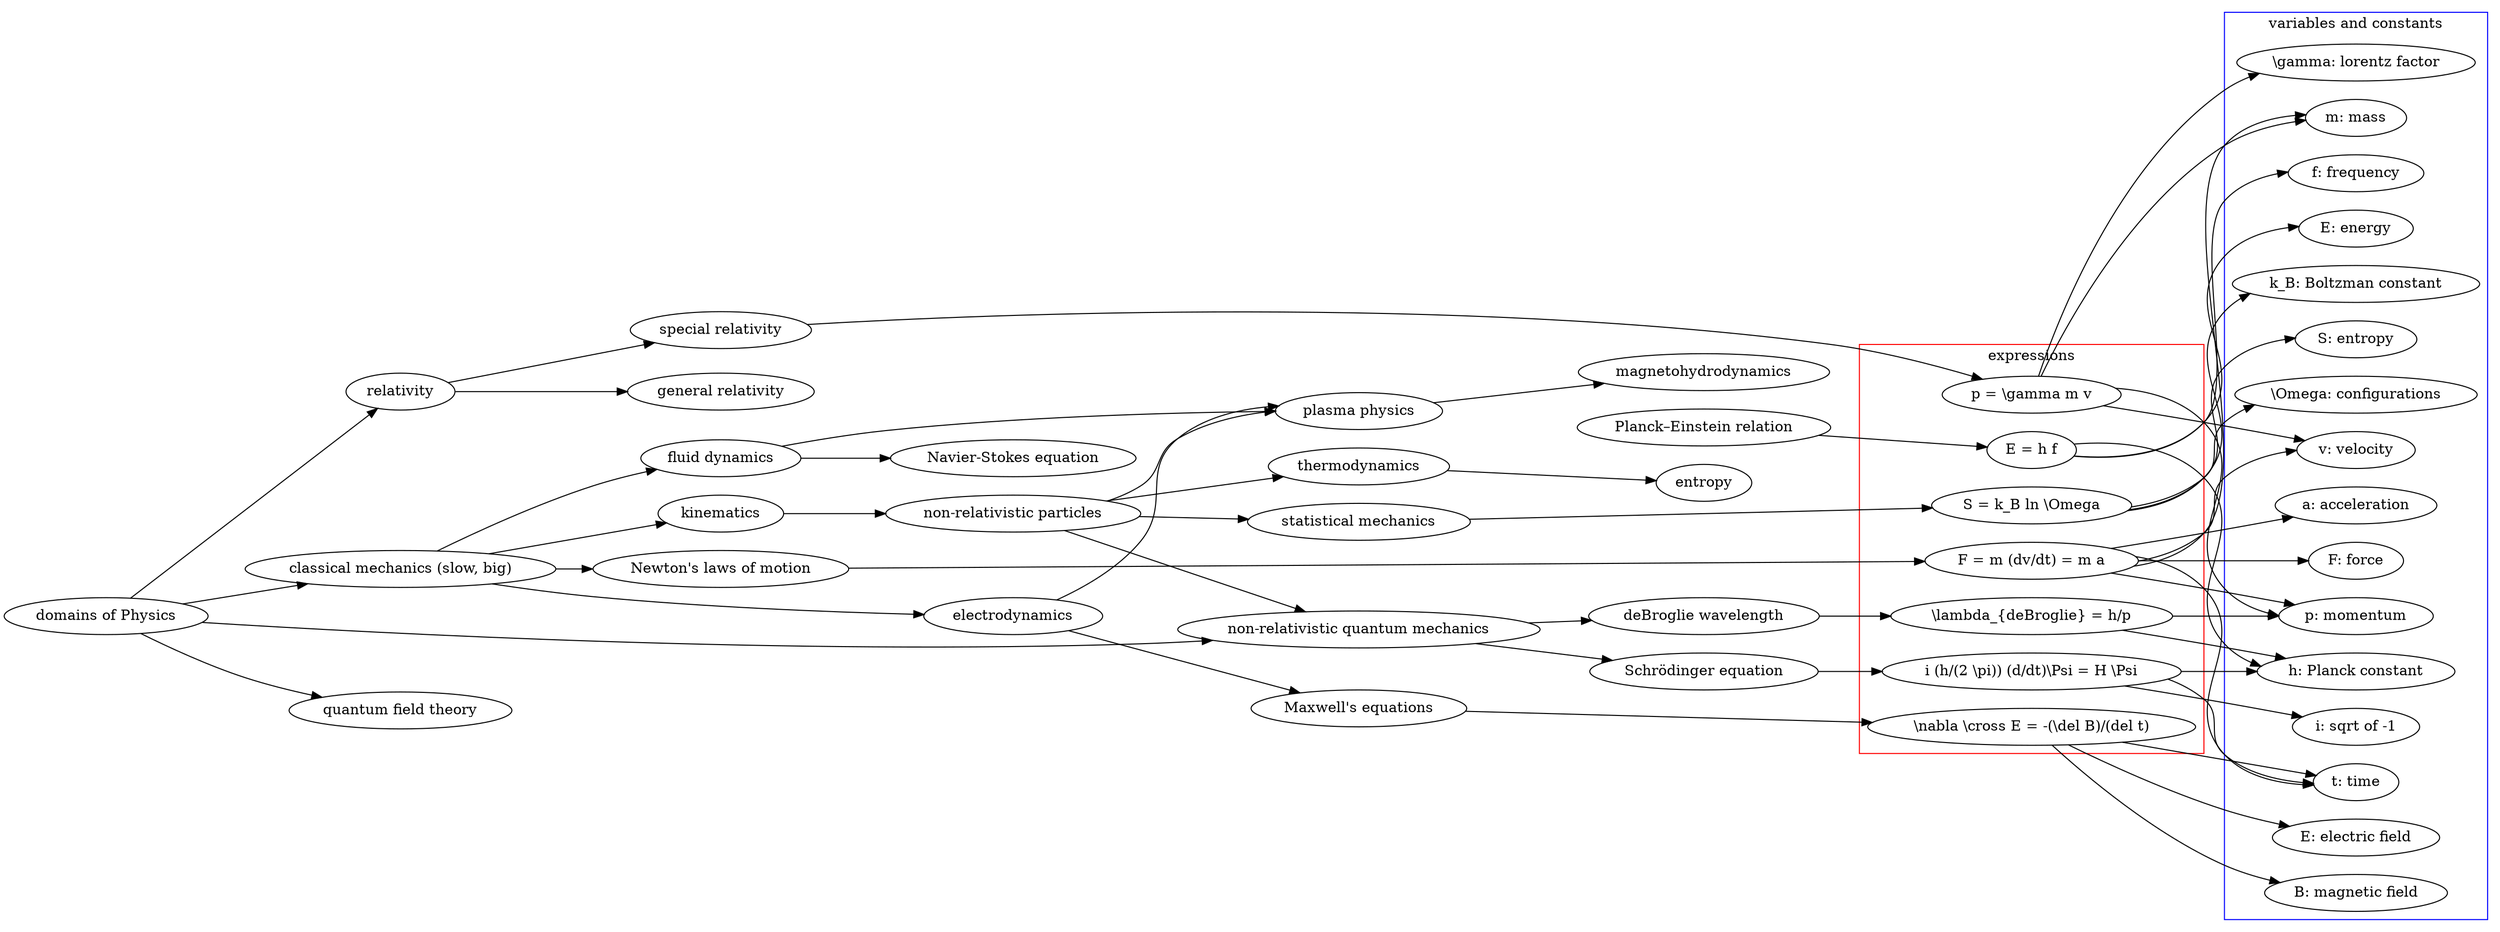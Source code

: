 digraph G {
    // https://dreampuf.github.io/GraphvizOnline
    rankdir=LR;
    
  subgraph cluster_1 {
    "t: time";
    "E: energy";
    "p: momentum";
    "F: force";
    "m: mass";
    "\\gamma: lorentz factor";
    "v: velocity";
    "B: magnetic field";
    "E: electric field";
    "h: Planck constant";
    "a: acceleration";
    "i: sqrt of -1";
    "f: frequency";
    "S: entropy";
    "k_B: Boltzman constant";
    "\\Omega: configurations";
    
    label = "variables and constants";
    color=blue
  }
    
  subgraph cluster_2 {
    "F = m (dv/dt) = m a";
    "p = \\gamma m v"
    "\\nabla \\cross E = -(\\del B)/(del t)";
    "i (h/(2 \\pi)) (d/dt)\\Psi = H \\Psi";
    "E = h f";
    "\\lambda_{deBroglie} = h/p";
    "S = k_B ln \\Omega"
    
    label = "expressions";
    color=red
  }
    
    
  "domains of Physics" -> "classical mechanics (slow, big)";
  "domains of Physics" -> "non-relativistic quantum mechanics";
  "domains of Physics" -> "relativity";
  "domains of Physics" -> "quantum field theory";
  
  "classical mechanics (slow, big)" -> "Newton's laws of motion";
  "Newton's laws of motion" -> "F = m (dv/dt) = m a";
  "F = m (dv/dt) = m a" -> "m: mass";
  "F = m (dv/dt) = m a" -> "p: momentum";
  "F = m (dv/dt) = m a" -> "t: time";
  "F = m (dv/dt) = m a" -> "F: force";
  "F = m (dv/dt) = m a" -> "a: acceleration";
  "F = m (dv/dt) = m a" -> "v: velocity";
  
  "relativity" -> "special relativity";
  "relativity" -> "general relativity";

  "special relativity" -> "p = \\gamma m v";
  "p = \\gamma m v" -> "p: momentum";
  "p = \\gamma m v" -> "v: velocity";
  "p = \\gamma m v" -> "\\gamma: lorentz factor";
  "p = \\gamma m v" -> "m: mass";
  
  "classical mechanics (slow, big)" -> "fluid dynamics";
  "fluid dynamics" -> "Navier-Stokes equation";
  
  "classical mechanics (slow, big)" -> "electrodynamics";
  "electrodynamics" -> "Maxwell's equations";
  "Maxwell's equations" -> "\\nabla \\cross E = -(\\del B)/(del t)";
  "\\nabla \\cross E = -(\\del B)/(del t)" -> "t: time";
  "\\nabla \\cross E = -(\\del B)/(del t)" -> "E: electric field";
  "\\nabla \\cross E = -(\\del B)/(del t)" -> "B: magnetic field";
  
  
  "classical mechanics (slow, big)" -> "kinematics"
  "kinematics" -> "non-relativistic particles"
  
  "non-relativistic particles" -> "plasma physics"
  "electrodynamics" -> "plasma physics"
  "plasma physics" -> "magnetohydrodynamics"
  "fluid dynamics" -> "plasma physics";
  
  "statistical mechanics" -> "S = k_B ln \\Omega";
  "S = k_B ln \\Omega" -> "S: entropy";
  "S = k_B ln \\Omega" -> "k_B: Boltzman constant";
  "S = k_B ln \\Omega" -> "\\Omega: configurations";

  
  "non-relativistic particles" -> "statistical mechanics"
  "non-relativistic particles" -> "thermodynamics"
  "thermodynamics" -> "entropy"
  "non-relativistic particles" -> "non-relativistic quantum mechanics"
  "non-relativistic quantum mechanics" -> "deBroglie wavelength"
  "deBroglie wavelength" -> "\\lambda_{deBroglie} = h/p"
  "\\lambda_{deBroglie} = h/p" -> "h: Planck constant"
  "\\lambda_{deBroglie} = h/p" -> "p: momentum"
  
  "non-relativistic quantum mechanics" -> "Schrödinger equation"
  "Schrödinger equation" -> "i (h/(2 \\pi)) (d/dt)\\Psi = H \\Psi"
  "i (h/(2 \\pi)) (d/dt)\\Psi = H \\Psi" -> "i: sqrt of -1"
  "i (h/(2 \\pi)) (d/dt)\\Psi = H \\Psi" -> "h: Planck constant"
  "i (h/(2 \\pi)) (d/dt)\\Psi = H \\Psi" -> "t: time"
  
  "Planck–Einstein relation" -> "E = h f"
  "E = h f" -> "E: energy"
  "E = h f" -> "h: Planck constant"
  "E = h f" -> "f: frequency"
}
